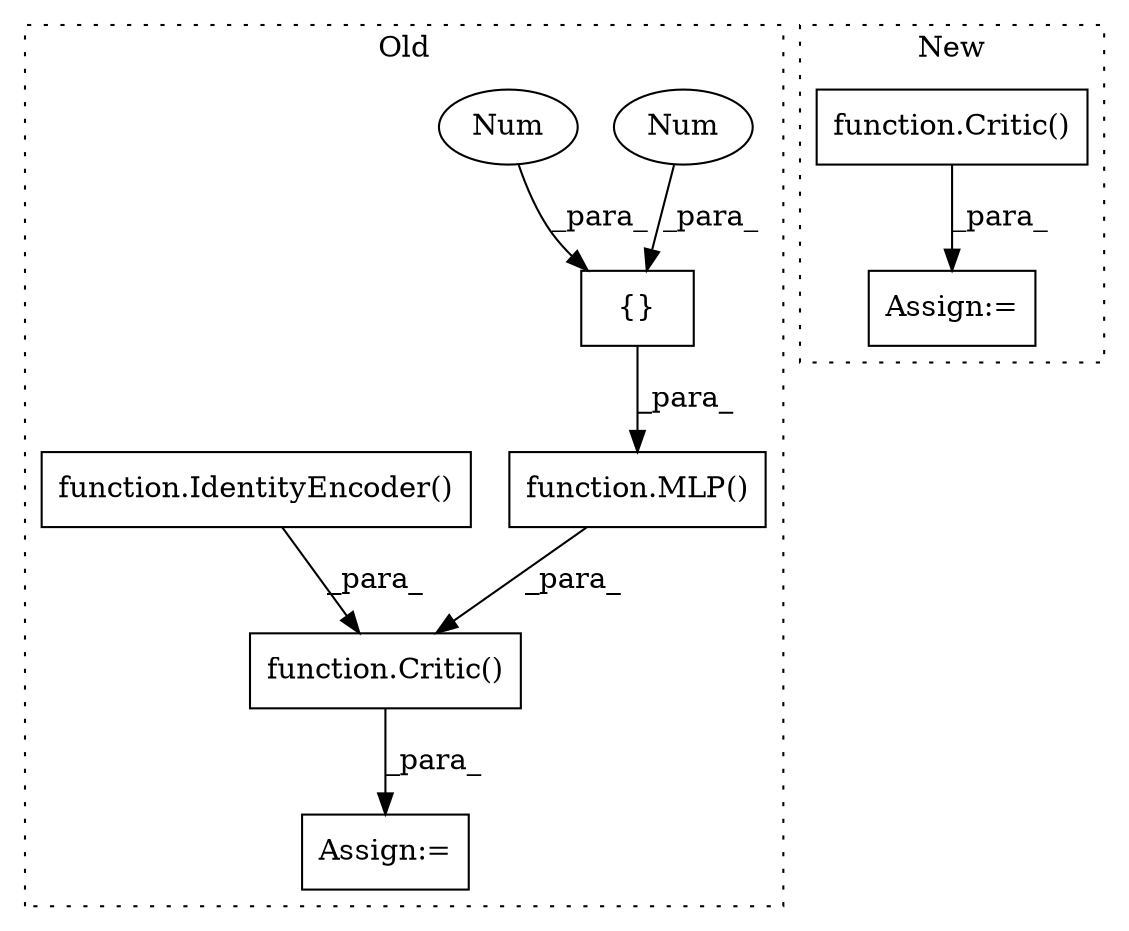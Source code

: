 digraph G {
subgraph cluster0 {
1 [label="function.Critic()" a="75" s="12677,12711" l="7,1" shape="box"];
3 [label="Assign:=" a="68" s="12674" l="3" shape="box"];
4 [label="{}" a="59" s="12502,12507" l="1,0" shape="box"];
5 [label="Num" a="76" s="12506" l="1" shape="ellipse"];
6 [label="Num" a="76" s="12503" l="1" shape="ellipse"];
7 [label="function.IdentityEncoder()" a="75" s="12468" l="17" shape="box"];
8 [label="function.MLP()" a="75" s="12498,12508" l="4,1" shape="box"];
label = "Old";
style="dotted";
}
subgraph cluster1 {
2 [label="function.Critic()" a="75" s="13638,13686" l="7,1" shape="box"];
9 [label="Assign:=" a="68" s="14508" l="3" shape="box"];
label = "New";
style="dotted";
}
1 -> 3 [label="_para_"];
2 -> 9 [label="_para_"];
4 -> 8 [label="_para_"];
5 -> 4 [label="_para_"];
6 -> 4 [label="_para_"];
7 -> 1 [label="_para_"];
8 -> 1 [label="_para_"];
}